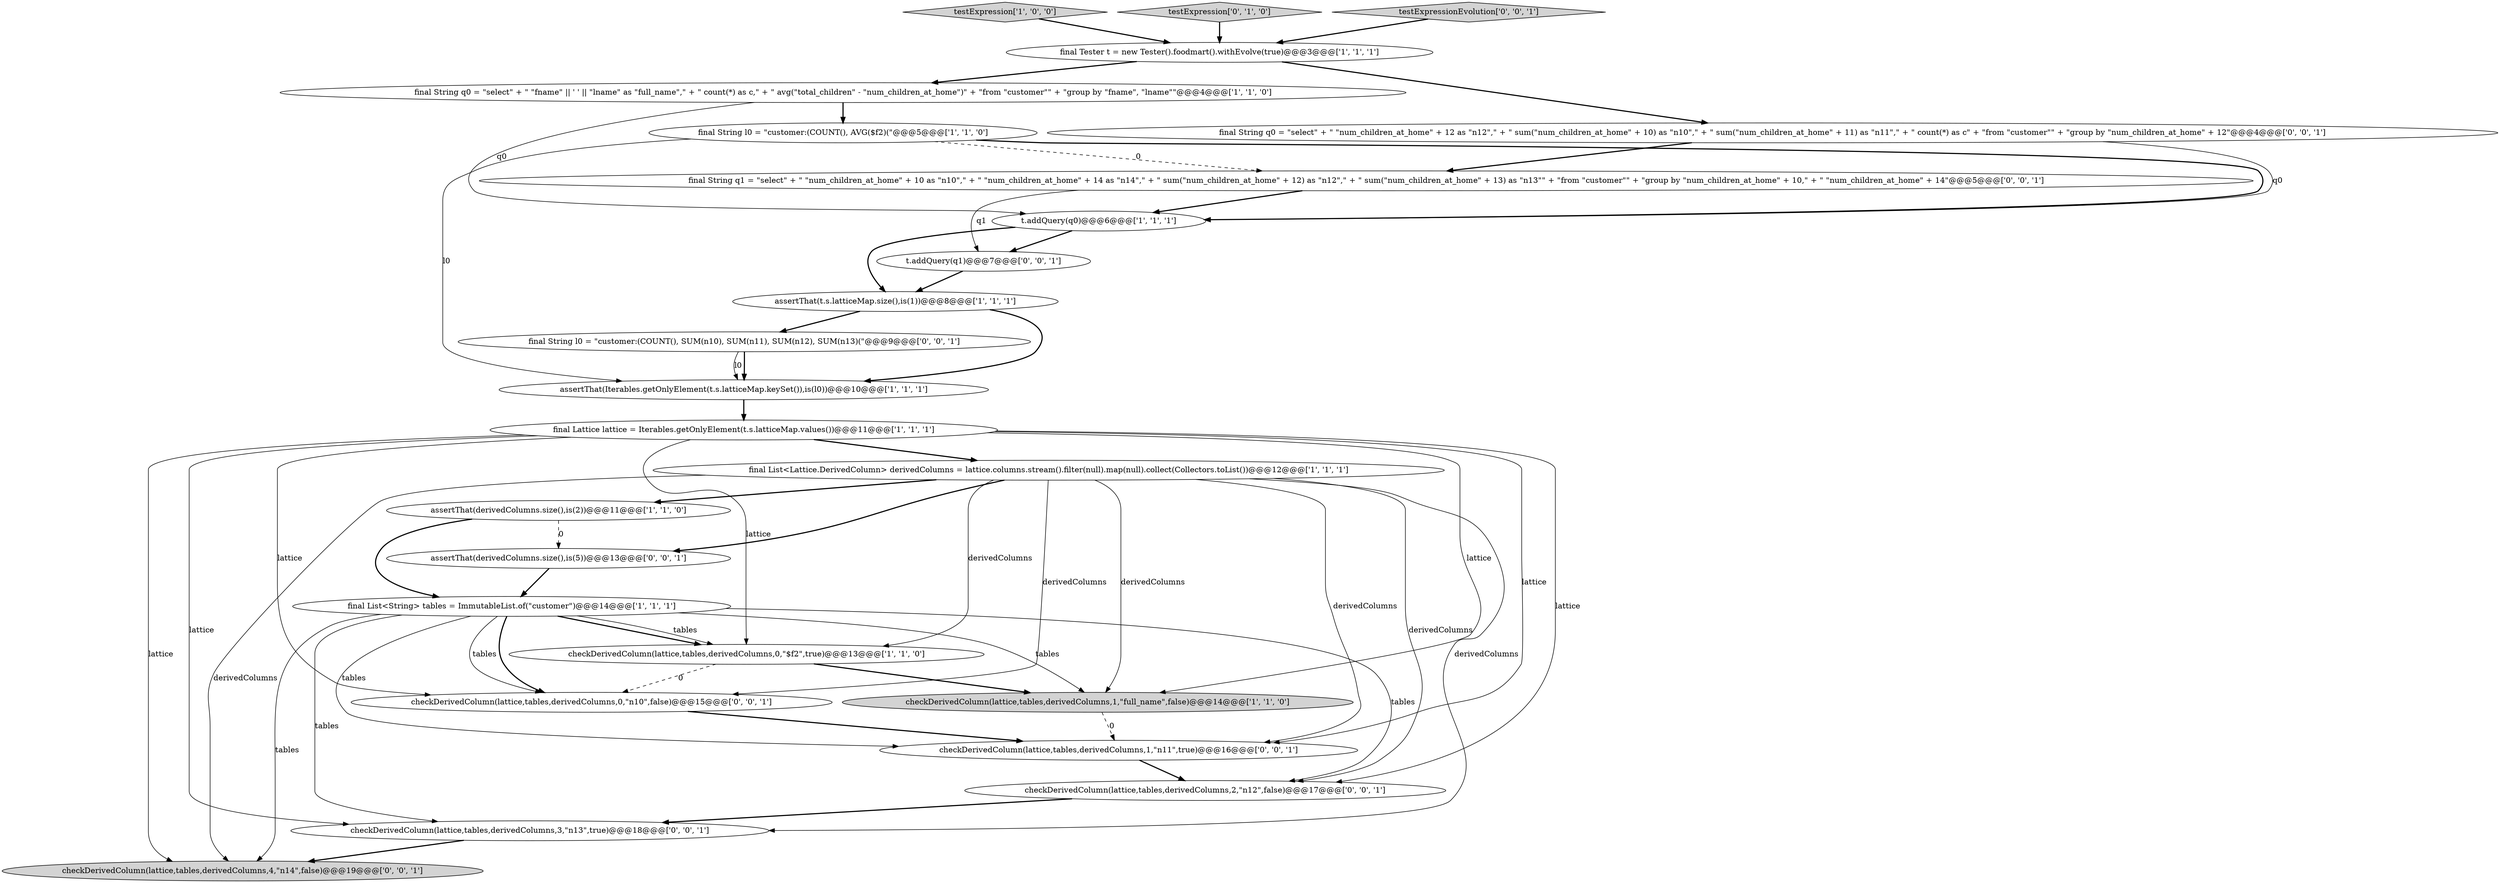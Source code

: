 digraph {
19 [style = filled, label = "checkDerivedColumn(lattice,tables,derivedColumns,0,\"n10\",false)@@@15@@@['0', '0', '1']", fillcolor = white, shape = ellipse image = "AAA0AAABBB3BBB"];
8 [style = filled, label = "final List<String> tables = ImmutableList.of(\"customer\")@@@14@@@['1', '1', '1']", fillcolor = white, shape = ellipse image = "AAA0AAABBB1BBB"];
5 [style = filled, label = "checkDerivedColumn(lattice,tables,derivedColumns,1,\"full_name\",false)@@@14@@@['1', '1', '0']", fillcolor = lightgray, shape = ellipse image = "AAA0AAABBB1BBB"];
17 [style = filled, label = "t.addQuery(q1)@@@7@@@['0', '0', '1']", fillcolor = white, shape = ellipse image = "AAA0AAABBB3BBB"];
21 [style = filled, label = "checkDerivedColumn(lattice,tables,derivedColumns,2,\"n12\",false)@@@17@@@['0', '0', '1']", fillcolor = white, shape = ellipse image = "AAA0AAABBB3BBB"];
2 [style = filled, label = "final List<Lattice.DerivedColumn> derivedColumns = lattice.columns.stream().filter(null).map(null).collect(Collectors.toList())@@@12@@@['1', '1', '1']", fillcolor = white, shape = ellipse image = "AAA0AAABBB1BBB"];
20 [style = filled, label = "checkDerivedColumn(lattice,tables,derivedColumns,4,\"n14\",false)@@@19@@@['0', '0', '1']", fillcolor = lightgray, shape = ellipse image = "AAA0AAABBB3BBB"];
12 [style = filled, label = "testExpression['1', '0', '0']", fillcolor = lightgray, shape = diamond image = "AAA0AAABBB1BBB"];
10 [style = filled, label = "final Lattice lattice = Iterables.getOnlyElement(t.s.latticeMap.values())@@@11@@@['1', '1', '1']", fillcolor = white, shape = ellipse image = "AAA0AAABBB1BBB"];
11 [style = filled, label = "assertThat(derivedColumns.size(),is(2))@@@11@@@['1', '1', '0']", fillcolor = white, shape = ellipse image = "AAA0AAABBB1BBB"];
3 [style = filled, label = "final String q0 = \"select\" + \" \"fname\" || ' ' || \"lname\" as \"full_name\",\" + \" count(*) as c,\" + \" avg(\"total_children\" - \"num_children_at_home\")\" + \"from \"customer\"\" + \"group by \"fname\", \"lname\"\"@@@4@@@['1', '1', '0']", fillcolor = white, shape = ellipse image = "AAA0AAABBB1BBB"];
4 [style = filled, label = "assertThat(t.s.latticeMap.size(),is(1))@@@8@@@['1', '1', '1']", fillcolor = white, shape = ellipse image = "AAA0AAABBB1BBB"];
0 [style = filled, label = "final Tester t = new Tester().foodmart().withEvolve(true)@@@3@@@['1', '1', '1']", fillcolor = white, shape = ellipse image = "AAA0AAABBB1BBB"];
13 [style = filled, label = "testExpression['0', '1', '0']", fillcolor = lightgray, shape = diamond image = "AAA0AAABBB2BBB"];
23 [style = filled, label = "checkDerivedColumn(lattice,tables,derivedColumns,1,\"n11\",true)@@@16@@@['0', '0', '1']", fillcolor = white, shape = ellipse image = "AAA0AAABBB3BBB"];
6 [style = filled, label = "final String l0 = \"customer:(COUNT(), AVG($f2)(\"@@@5@@@['1', '1', '0']", fillcolor = white, shape = ellipse image = "AAA0AAABBB1BBB"];
22 [style = filled, label = "final String q0 = \"select\" + \" \"num_children_at_home\" + 12 as \"n12\",\" + \" sum(\"num_children_at_home\" + 10) as \"n10\",\" + \" sum(\"num_children_at_home\" + 11) as \"n11\",\" + \" count(*) as c\" + \"from \"customer\"\" + \"group by \"num_children_at_home\" + 12\"@@@4@@@['0', '0', '1']", fillcolor = white, shape = ellipse image = "AAA0AAABBB3BBB"];
18 [style = filled, label = "testExpressionEvolution['0', '0', '1']", fillcolor = lightgray, shape = diamond image = "AAA0AAABBB3BBB"];
7 [style = filled, label = "assertThat(Iterables.getOnlyElement(t.s.latticeMap.keySet()),is(l0))@@@10@@@['1', '1', '1']", fillcolor = white, shape = ellipse image = "AAA0AAABBB1BBB"];
1 [style = filled, label = "checkDerivedColumn(lattice,tables,derivedColumns,0,\"$f2\",true)@@@13@@@['1', '1', '0']", fillcolor = white, shape = ellipse image = "AAA0AAABBB1BBB"];
9 [style = filled, label = "t.addQuery(q0)@@@6@@@['1', '1', '1']", fillcolor = white, shape = ellipse image = "AAA0AAABBB1BBB"];
15 [style = filled, label = "assertThat(derivedColumns.size(),is(5))@@@13@@@['0', '0', '1']", fillcolor = white, shape = ellipse image = "AAA0AAABBB3BBB"];
16 [style = filled, label = "final String l0 = \"customer:(COUNT(), SUM(n10), SUM(n11), SUM(n12), SUM(n13)(\"@@@9@@@['0', '0', '1']", fillcolor = white, shape = ellipse image = "AAA0AAABBB3BBB"];
14 [style = filled, label = "final String q1 = \"select\" + \" \"num_children_at_home\" + 10 as \"n10\",\" + \" \"num_children_at_home\" + 14 as \"n14\",\" + \" sum(\"num_children_at_home\" + 12) as \"n12\",\" + \" sum(\"num_children_at_home\" + 13) as \"n13\"\" + \"from \"customer\"\" + \"group by \"num_children_at_home\" + 10,\" + \" \"num_children_at_home\" + 14\"@@@5@@@['0', '0', '1']", fillcolor = white, shape = ellipse image = "AAA0AAABBB3BBB"];
24 [style = filled, label = "checkDerivedColumn(lattice,tables,derivedColumns,3,\"n13\",true)@@@18@@@['0', '0', '1']", fillcolor = white, shape = ellipse image = "AAA0AAABBB3BBB"];
1->5 [style = bold, label=""];
0->3 [style = bold, label=""];
10->1 [style = solid, label="lattice"];
10->20 [style = solid, label="lattice"];
8->24 [style = solid, label="tables"];
6->7 [style = solid, label="l0"];
7->10 [style = bold, label=""];
11->15 [style = dashed, label="0"];
8->19 [style = bold, label=""];
5->23 [style = dashed, label="0"];
9->4 [style = bold, label=""];
10->23 [style = solid, label="lattice"];
1->19 [style = dashed, label="0"];
16->7 [style = bold, label=""];
8->23 [style = solid, label="tables"];
3->6 [style = bold, label=""];
9->17 [style = bold, label=""];
10->21 [style = solid, label="lattice"];
2->19 [style = solid, label="derivedColumns"];
21->24 [style = bold, label=""];
22->9 [style = solid, label="q0"];
6->14 [style = dashed, label="0"];
3->9 [style = solid, label="q0"];
16->7 [style = solid, label="l0"];
12->0 [style = bold, label=""];
4->7 [style = bold, label=""];
8->21 [style = solid, label="tables"];
24->20 [style = bold, label=""];
8->1 [style = bold, label=""];
2->24 [style = solid, label="derivedColumns"];
23->21 [style = bold, label=""];
10->24 [style = solid, label="lattice"];
19->23 [style = bold, label=""];
0->22 [style = bold, label=""];
2->5 [style = solid, label="derivedColumns"];
2->15 [style = bold, label=""];
2->23 [style = solid, label="derivedColumns"];
10->19 [style = solid, label="lattice"];
11->8 [style = bold, label=""];
14->9 [style = bold, label=""];
10->2 [style = bold, label=""];
8->20 [style = solid, label="tables"];
2->1 [style = solid, label="derivedColumns"];
6->9 [style = bold, label=""];
22->14 [style = bold, label=""];
8->1 [style = solid, label="tables"];
8->5 [style = solid, label="tables"];
2->21 [style = solid, label="derivedColumns"];
2->20 [style = solid, label="derivedColumns"];
10->5 [style = solid, label="lattice"];
2->11 [style = bold, label=""];
17->4 [style = bold, label=""];
15->8 [style = bold, label=""];
4->16 [style = bold, label=""];
18->0 [style = bold, label=""];
14->17 [style = solid, label="q1"];
13->0 [style = bold, label=""];
8->19 [style = solid, label="tables"];
}
